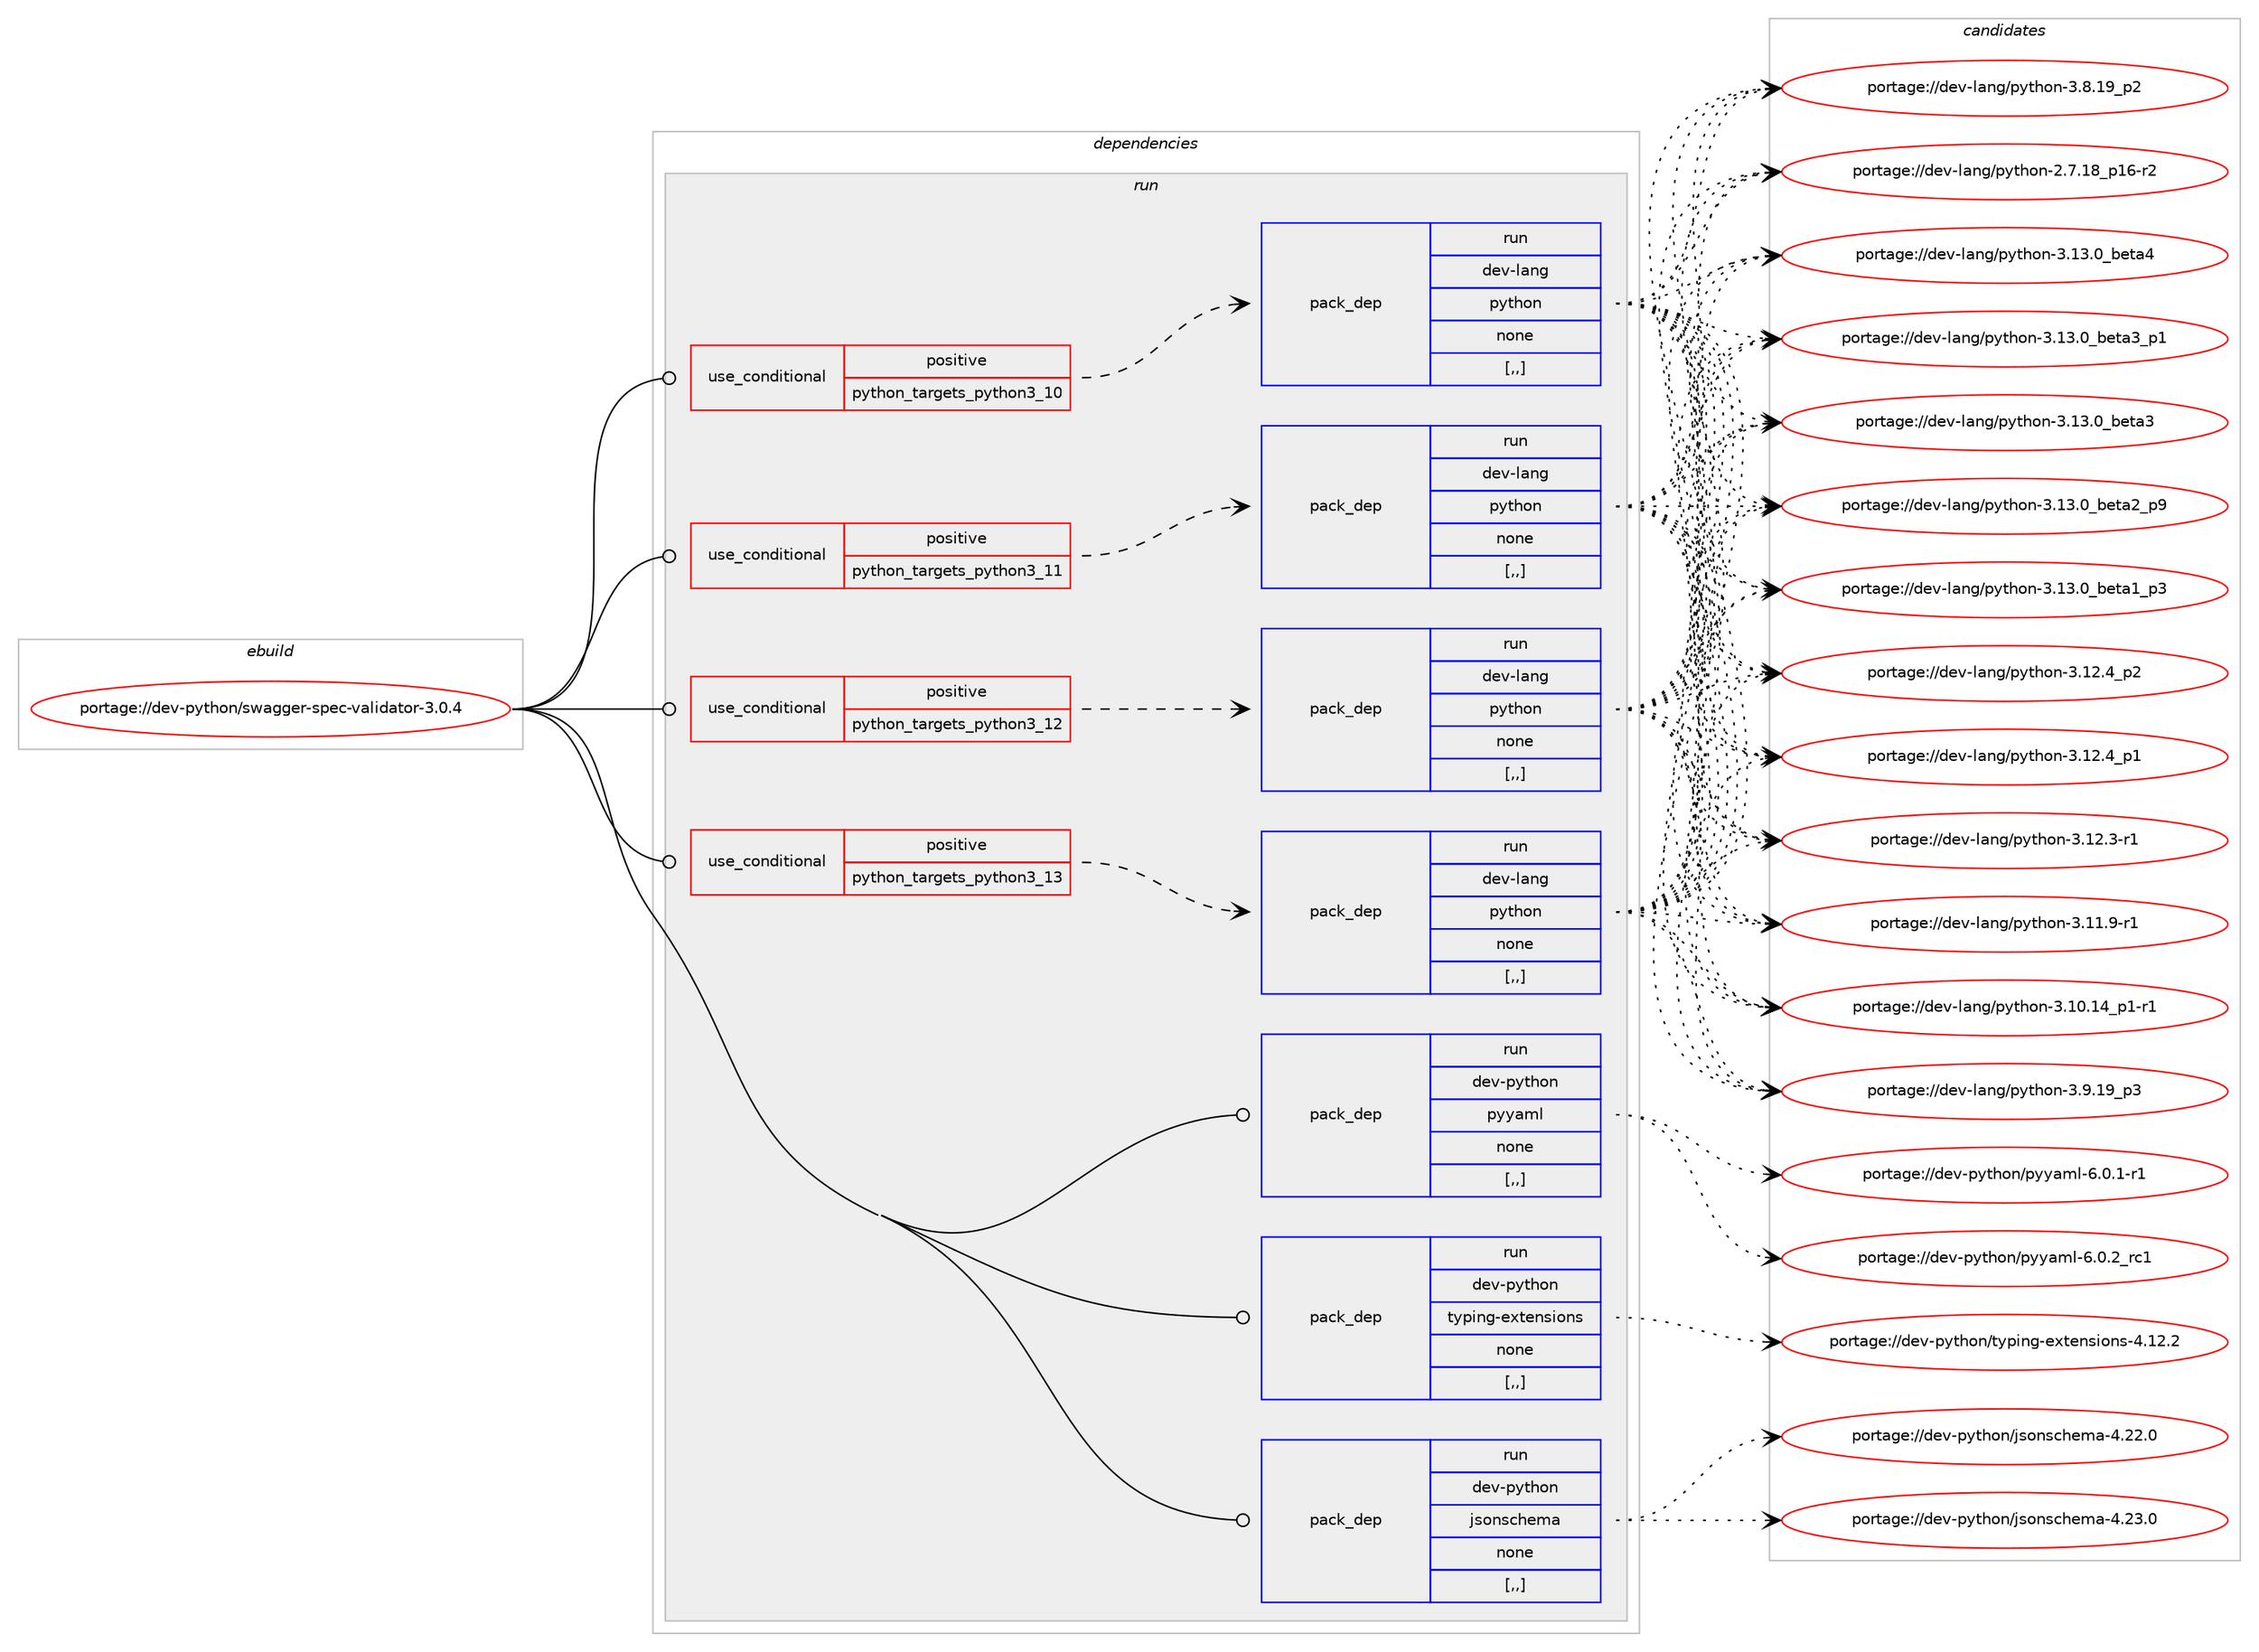 digraph prolog {

# *************
# Graph options
# *************

newrank=true;
concentrate=true;
compound=true;
graph [rankdir=LR,fontname=Helvetica,fontsize=10,ranksep=1.5];#, ranksep=2.5, nodesep=0.2];
edge  [arrowhead=vee];
node  [fontname=Helvetica,fontsize=10];

# **********
# The ebuild
# **********

subgraph cluster_leftcol {
color=gray;
label=<<i>ebuild</i>>;
id [label="portage://dev-python/swagger-spec-validator-3.0.4", color=red, width=4, href="../dev-python/swagger-spec-validator-3.0.4.svg"];
}

# ****************
# The dependencies
# ****************

subgraph cluster_midcol {
color=gray;
label=<<i>dependencies</i>>;
subgraph cluster_compile {
fillcolor="#eeeeee";
style=filled;
label=<<i>compile</i>>;
}
subgraph cluster_compileandrun {
fillcolor="#eeeeee";
style=filled;
label=<<i>compile and run</i>>;
}
subgraph cluster_run {
fillcolor="#eeeeee";
style=filled;
label=<<i>run</i>>;
subgraph cond40563 {
dependency165946 [label=<<TABLE BORDER="0" CELLBORDER="1" CELLSPACING="0" CELLPADDING="4"><TR><TD ROWSPAN="3" CELLPADDING="10">use_conditional</TD></TR><TR><TD>positive</TD></TR><TR><TD>python_targets_python3_10</TD></TR></TABLE>>, shape=none, color=red];
subgraph pack124107 {
dependency165947 [label=<<TABLE BORDER="0" CELLBORDER="1" CELLSPACING="0" CELLPADDING="4" WIDTH="220"><TR><TD ROWSPAN="6" CELLPADDING="30">pack_dep</TD></TR><TR><TD WIDTH="110">run</TD></TR><TR><TD>dev-lang</TD></TR><TR><TD>python</TD></TR><TR><TD>none</TD></TR><TR><TD>[,,]</TD></TR></TABLE>>, shape=none, color=blue];
}
dependency165946:e -> dependency165947:w [weight=20,style="dashed",arrowhead="vee"];
}
id:e -> dependency165946:w [weight=20,style="solid",arrowhead="odot"];
subgraph cond40564 {
dependency165948 [label=<<TABLE BORDER="0" CELLBORDER="1" CELLSPACING="0" CELLPADDING="4"><TR><TD ROWSPAN="3" CELLPADDING="10">use_conditional</TD></TR><TR><TD>positive</TD></TR><TR><TD>python_targets_python3_11</TD></TR></TABLE>>, shape=none, color=red];
subgraph pack124108 {
dependency165949 [label=<<TABLE BORDER="0" CELLBORDER="1" CELLSPACING="0" CELLPADDING="4" WIDTH="220"><TR><TD ROWSPAN="6" CELLPADDING="30">pack_dep</TD></TR><TR><TD WIDTH="110">run</TD></TR><TR><TD>dev-lang</TD></TR><TR><TD>python</TD></TR><TR><TD>none</TD></TR><TR><TD>[,,]</TD></TR></TABLE>>, shape=none, color=blue];
}
dependency165948:e -> dependency165949:w [weight=20,style="dashed",arrowhead="vee"];
}
id:e -> dependency165948:w [weight=20,style="solid",arrowhead="odot"];
subgraph cond40565 {
dependency165950 [label=<<TABLE BORDER="0" CELLBORDER="1" CELLSPACING="0" CELLPADDING="4"><TR><TD ROWSPAN="3" CELLPADDING="10">use_conditional</TD></TR><TR><TD>positive</TD></TR><TR><TD>python_targets_python3_12</TD></TR></TABLE>>, shape=none, color=red];
subgraph pack124109 {
dependency165951 [label=<<TABLE BORDER="0" CELLBORDER="1" CELLSPACING="0" CELLPADDING="4" WIDTH="220"><TR><TD ROWSPAN="6" CELLPADDING="30">pack_dep</TD></TR><TR><TD WIDTH="110">run</TD></TR><TR><TD>dev-lang</TD></TR><TR><TD>python</TD></TR><TR><TD>none</TD></TR><TR><TD>[,,]</TD></TR></TABLE>>, shape=none, color=blue];
}
dependency165950:e -> dependency165951:w [weight=20,style="dashed",arrowhead="vee"];
}
id:e -> dependency165950:w [weight=20,style="solid",arrowhead="odot"];
subgraph cond40566 {
dependency165952 [label=<<TABLE BORDER="0" CELLBORDER="1" CELLSPACING="0" CELLPADDING="4"><TR><TD ROWSPAN="3" CELLPADDING="10">use_conditional</TD></TR><TR><TD>positive</TD></TR><TR><TD>python_targets_python3_13</TD></TR></TABLE>>, shape=none, color=red];
subgraph pack124110 {
dependency165953 [label=<<TABLE BORDER="0" CELLBORDER="1" CELLSPACING="0" CELLPADDING="4" WIDTH="220"><TR><TD ROWSPAN="6" CELLPADDING="30">pack_dep</TD></TR><TR><TD WIDTH="110">run</TD></TR><TR><TD>dev-lang</TD></TR><TR><TD>python</TD></TR><TR><TD>none</TD></TR><TR><TD>[,,]</TD></TR></TABLE>>, shape=none, color=blue];
}
dependency165952:e -> dependency165953:w [weight=20,style="dashed",arrowhead="vee"];
}
id:e -> dependency165952:w [weight=20,style="solid",arrowhead="odot"];
subgraph pack124111 {
dependency165954 [label=<<TABLE BORDER="0" CELLBORDER="1" CELLSPACING="0" CELLPADDING="4" WIDTH="220"><TR><TD ROWSPAN="6" CELLPADDING="30">pack_dep</TD></TR><TR><TD WIDTH="110">run</TD></TR><TR><TD>dev-python</TD></TR><TR><TD>jsonschema</TD></TR><TR><TD>none</TD></TR><TR><TD>[,,]</TD></TR></TABLE>>, shape=none, color=blue];
}
id:e -> dependency165954:w [weight=20,style="solid",arrowhead="odot"];
subgraph pack124112 {
dependency165955 [label=<<TABLE BORDER="0" CELLBORDER="1" CELLSPACING="0" CELLPADDING="4" WIDTH="220"><TR><TD ROWSPAN="6" CELLPADDING="30">pack_dep</TD></TR><TR><TD WIDTH="110">run</TD></TR><TR><TD>dev-python</TD></TR><TR><TD>pyyaml</TD></TR><TR><TD>none</TD></TR><TR><TD>[,,]</TD></TR></TABLE>>, shape=none, color=blue];
}
id:e -> dependency165955:w [weight=20,style="solid",arrowhead="odot"];
subgraph pack124113 {
dependency165956 [label=<<TABLE BORDER="0" CELLBORDER="1" CELLSPACING="0" CELLPADDING="4" WIDTH="220"><TR><TD ROWSPAN="6" CELLPADDING="30">pack_dep</TD></TR><TR><TD WIDTH="110">run</TD></TR><TR><TD>dev-python</TD></TR><TR><TD>typing-extensions</TD></TR><TR><TD>none</TD></TR><TR><TD>[,,]</TD></TR></TABLE>>, shape=none, color=blue];
}
id:e -> dependency165956:w [weight=20,style="solid",arrowhead="odot"];
}
}

# **************
# The candidates
# **************

subgraph cluster_choices {
rank=same;
color=gray;
label=<<i>candidates</i>>;

subgraph choice124107 {
color=black;
nodesep=1;
choice1001011184510897110103471121211161041111104551464951464895981011169752 [label="portage://dev-lang/python-3.13.0_beta4", color=red, width=4,href="../dev-lang/python-3.13.0_beta4.svg"];
choice10010111845108971101034711212111610411111045514649514648959810111697519511249 [label="portage://dev-lang/python-3.13.0_beta3_p1", color=red, width=4,href="../dev-lang/python-3.13.0_beta3_p1.svg"];
choice1001011184510897110103471121211161041111104551464951464895981011169751 [label="portage://dev-lang/python-3.13.0_beta3", color=red, width=4,href="../dev-lang/python-3.13.0_beta3.svg"];
choice10010111845108971101034711212111610411111045514649514648959810111697509511257 [label="portage://dev-lang/python-3.13.0_beta2_p9", color=red, width=4,href="../dev-lang/python-3.13.0_beta2_p9.svg"];
choice10010111845108971101034711212111610411111045514649514648959810111697499511251 [label="portage://dev-lang/python-3.13.0_beta1_p3", color=red, width=4,href="../dev-lang/python-3.13.0_beta1_p3.svg"];
choice100101118451089711010347112121116104111110455146495046529511250 [label="portage://dev-lang/python-3.12.4_p2", color=red, width=4,href="../dev-lang/python-3.12.4_p2.svg"];
choice100101118451089711010347112121116104111110455146495046529511249 [label="portage://dev-lang/python-3.12.4_p1", color=red, width=4,href="../dev-lang/python-3.12.4_p1.svg"];
choice100101118451089711010347112121116104111110455146495046514511449 [label="portage://dev-lang/python-3.12.3-r1", color=red, width=4,href="../dev-lang/python-3.12.3-r1.svg"];
choice100101118451089711010347112121116104111110455146494946574511449 [label="portage://dev-lang/python-3.11.9-r1", color=red, width=4,href="../dev-lang/python-3.11.9-r1.svg"];
choice100101118451089711010347112121116104111110455146494846495295112494511449 [label="portage://dev-lang/python-3.10.14_p1-r1", color=red, width=4,href="../dev-lang/python-3.10.14_p1-r1.svg"];
choice100101118451089711010347112121116104111110455146574649579511251 [label="portage://dev-lang/python-3.9.19_p3", color=red, width=4,href="../dev-lang/python-3.9.19_p3.svg"];
choice100101118451089711010347112121116104111110455146564649579511250 [label="portage://dev-lang/python-3.8.19_p2", color=red, width=4,href="../dev-lang/python-3.8.19_p2.svg"];
choice100101118451089711010347112121116104111110455046554649569511249544511450 [label="portage://dev-lang/python-2.7.18_p16-r2", color=red, width=4,href="../dev-lang/python-2.7.18_p16-r2.svg"];
dependency165947:e -> choice1001011184510897110103471121211161041111104551464951464895981011169752:w [style=dotted,weight="100"];
dependency165947:e -> choice10010111845108971101034711212111610411111045514649514648959810111697519511249:w [style=dotted,weight="100"];
dependency165947:e -> choice1001011184510897110103471121211161041111104551464951464895981011169751:w [style=dotted,weight="100"];
dependency165947:e -> choice10010111845108971101034711212111610411111045514649514648959810111697509511257:w [style=dotted,weight="100"];
dependency165947:e -> choice10010111845108971101034711212111610411111045514649514648959810111697499511251:w [style=dotted,weight="100"];
dependency165947:e -> choice100101118451089711010347112121116104111110455146495046529511250:w [style=dotted,weight="100"];
dependency165947:e -> choice100101118451089711010347112121116104111110455146495046529511249:w [style=dotted,weight="100"];
dependency165947:e -> choice100101118451089711010347112121116104111110455146495046514511449:w [style=dotted,weight="100"];
dependency165947:e -> choice100101118451089711010347112121116104111110455146494946574511449:w [style=dotted,weight="100"];
dependency165947:e -> choice100101118451089711010347112121116104111110455146494846495295112494511449:w [style=dotted,weight="100"];
dependency165947:e -> choice100101118451089711010347112121116104111110455146574649579511251:w [style=dotted,weight="100"];
dependency165947:e -> choice100101118451089711010347112121116104111110455146564649579511250:w [style=dotted,weight="100"];
dependency165947:e -> choice100101118451089711010347112121116104111110455046554649569511249544511450:w [style=dotted,weight="100"];
}
subgraph choice124108 {
color=black;
nodesep=1;
choice1001011184510897110103471121211161041111104551464951464895981011169752 [label="portage://dev-lang/python-3.13.0_beta4", color=red, width=4,href="../dev-lang/python-3.13.0_beta4.svg"];
choice10010111845108971101034711212111610411111045514649514648959810111697519511249 [label="portage://dev-lang/python-3.13.0_beta3_p1", color=red, width=4,href="../dev-lang/python-3.13.0_beta3_p1.svg"];
choice1001011184510897110103471121211161041111104551464951464895981011169751 [label="portage://dev-lang/python-3.13.0_beta3", color=red, width=4,href="../dev-lang/python-3.13.0_beta3.svg"];
choice10010111845108971101034711212111610411111045514649514648959810111697509511257 [label="portage://dev-lang/python-3.13.0_beta2_p9", color=red, width=4,href="../dev-lang/python-3.13.0_beta2_p9.svg"];
choice10010111845108971101034711212111610411111045514649514648959810111697499511251 [label="portage://dev-lang/python-3.13.0_beta1_p3", color=red, width=4,href="../dev-lang/python-3.13.0_beta1_p3.svg"];
choice100101118451089711010347112121116104111110455146495046529511250 [label="portage://dev-lang/python-3.12.4_p2", color=red, width=4,href="../dev-lang/python-3.12.4_p2.svg"];
choice100101118451089711010347112121116104111110455146495046529511249 [label="portage://dev-lang/python-3.12.4_p1", color=red, width=4,href="../dev-lang/python-3.12.4_p1.svg"];
choice100101118451089711010347112121116104111110455146495046514511449 [label="portage://dev-lang/python-3.12.3-r1", color=red, width=4,href="../dev-lang/python-3.12.3-r1.svg"];
choice100101118451089711010347112121116104111110455146494946574511449 [label="portage://dev-lang/python-3.11.9-r1", color=red, width=4,href="../dev-lang/python-3.11.9-r1.svg"];
choice100101118451089711010347112121116104111110455146494846495295112494511449 [label="portage://dev-lang/python-3.10.14_p1-r1", color=red, width=4,href="../dev-lang/python-3.10.14_p1-r1.svg"];
choice100101118451089711010347112121116104111110455146574649579511251 [label="portage://dev-lang/python-3.9.19_p3", color=red, width=4,href="../dev-lang/python-3.9.19_p3.svg"];
choice100101118451089711010347112121116104111110455146564649579511250 [label="portage://dev-lang/python-3.8.19_p2", color=red, width=4,href="../dev-lang/python-3.8.19_p2.svg"];
choice100101118451089711010347112121116104111110455046554649569511249544511450 [label="portage://dev-lang/python-2.7.18_p16-r2", color=red, width=4,href="../dev-lang/python-2.7.18_p16-r2.svg"];
dependency165949:e -> choice1001011184510897110103471121211161041111104551464951464895981011169752:w [style=dotted,weight="100"];
dependency165949:e -> choice10010111845108971101034711212111610411111045514649514648959810111697519511249:w [style=dotted,weight="100"];
dependency165949:e -> choice1001011184510897110103471121211161041111104551464951464895981011169751:w [style=dotted,weight="100"];
dependency165949:e -> choice10010111845108971101034711212111610411111045514649514648959810111697509511257:w [style=dotted,weight="100"];
dependency165949:e -> choice10010111845108971101034711212111610411111045514649514648959810111697499511251:w [style=dotted,weight="100"];
dependency165949:e -> choice100101118451089711010347112121116104111110455146495046529511250:w [style=dotted,weight="100"];
dependency165949:e -> choice100101118451089711010347112121116104111110455146495046529511249:w [style=dotted,weight="100"];
dependency165949:e -> choice100101118451089711010347112121116104111110455146495046514511449:w [style=dotted,weight="100"];
dependency165949:e -> choice100101118451089711010347112121116104111110455146494946574511449:w [style=dotted,weight="100"];
dependency165949:e -> choice100101118451089711010347112121116104111110455146494846495295112494511449:w [style=dotted,weight="100"];
dependency165949:e -> choice100101118451089711010347112121116104111110455146574649579511251:w [style=dotted,weight="100"];
dependency165949:e -> choice100101118451089711010347112121116104111110455146564649579511250:w [style=dotted,weight="100"];
dependency165949:e -> choice100101118451089711010347112121116104111110455046554649569511249544511450:w [style=dotted,weight="100"];
}
subgraph choice124109 {
color=black;
nodesep=1;
choice1001011184510897110103471121211161041111104551464951464895981011169752 [label="portage://dev-lang/python-3.13.0_beta4", color=red, width=4,href="../dev-lang/python-3.13.0_beta4.svg"];
choice10010111845108971101034711212111610411111045514649514648959810111697519511249 [label="portage://dev-lang/python-3.13.0_beta3_p1", color=red, width=4,href="../dev-lang/python-3.13.0_beta3_p1.svg"];
choice1001011184510897110103471121211161041111104551464951464895981011169751 [label="portage://dev-lang/python-3.13.0_beta3", color=red, width=4,href="../dev-lang/python-3.13.0_beta3.svg"];
choice10010111845108971101034711212111610411111045514649514648959810111697509511257 [label="portage://dev-lang/python-3.13.0_beta2_p9", color=red, width=4,href="../dev-lang/python-3.13.0_beta2_p9.svg"];
choice10010111845108971101034711212111610411111045514649514648959810111697499511251 [label="portage://dev-lang/python-3.13.0_beta1_p3", color=red, width=4,href="../dev-lang/python-3.13.0_beta1_p3.svg"];
choice100101118451089711010347112121116104111110455146495046529511250 [label="portage://dev-lang/python-3.12.4_p2", color=red, width=4,href="../dev-lang/python-3.12.4_p2.svg"];
choice100101118451089711010347112121116104111110455146495046529511249 [label="portage://dev-lang/python-3.12.4_p1", color=red, width=4,href="../dev-lang/python-3.12.4_p1.svg"];
choice100101118451089711010347112121116104111110455146495046514511449 [label="portage://dev-lang/python-3.12.3-r1", color=red, width=4,href="../dev-lang/python-3.12.3-r1.svg"];
choice100101118451089711010347112121116104111110455146494946574511449 [label="portage://dev-lang/python-3.11.9-r1", color=red, width=4,href="../dev-lang/python-3.11.9-r1.svg"];
choice100101118451089711010347112121116104111110455146494846495295112494511449 [label="portage://dev-lang/python-3.10.14_p1-r1", color=red, width=4,href="../dev-lang/python-3.10.14_p1-r1.svg"];
choice100101118451089711010347112121116104111110455146574649579511251 [label="portage://dev-lang/python-3.9.19_p3", color=red, width=4,href="../dev-lang/python-3.9.19_p3.svg"];
choice100101118451089711010347112121116104111110455146564649579511250 [label="portage://dev-lang/python-3.8.19_p2", color=red, width=4,href="../dev-lang/python-3.8.19_p2.svg"];
choice100101118451089711010347112121116104111110455046554649569511249544511450 [label="portage://dev-lang/python-2.7.18_p16-r2", color=red, width=4,href="../dev-lang/python-2.7.18_p16-r2.svg"];
dependency165951:e -> choice1001011184510897110103471121211161041111104551464951464895981011169752:w [style=dotted,weight="100"];
dependency165951:e -> choice10010111845108971101034711212111610411111045514649514648959810111697519511249:w [style=dotted,weight="100"];
dependency165951:e -> choice1001011184510897110103471121211161041111104551464951464895981011169751:w [style=dotted,weight="100"];
dependency165951:e -> choice10010111845108971101034711212111610411111045514649514648959810111697509511257:w [style=dotted,weight="100"];
dependency165951:e -> choice10010111845108971101034711212111610411111045514649514648959810111697499511251:w [style=dotted,weight="100"];
dependency165951:e -> choice100101118451089711010347112121116104111110455146495046529511250:w [style=dotted,weight="100"];
dependency165951:e -> choice100101118451089711010347112121116104111110455146495046529511249:w [style=dotted,weight="100"];
dependency165951:e -> choice100101118451089711010347112121116104111110455146495046514511449:w [style=dotted,weight="100"];
dependency165951:e -> choice100101118451089711010347112121116104111110455146494946574511449:w [style=dotted,weight="100"];
dependency165951:e -> choice100101118451089711010347112121116104111110455146494846495295112494511449:w [style=dotted,weight="100"];
dependency165951:e -> choice100101118451089711010347112121116104111110455146574649579511251:w [style=dotted,weight="100"];
dependency165951:e -> choice100101118451089711010347112121116104111110455146564649579511250:w [style=dotted,weight="100"];
dependency165951:e -> choice100101118451089711010347112121116104111110455046554649569511249544511450:w [style=dotted,weight="100"];
}
subgraph choice124110 {
color=black;
nodesep=1;
choice1001011184510897110103471121211161041111104551464951464895981011169752 [label="portage://dev-lang/python-3.13.0_beta4", color=red, width=4,href="../dev-lang/python-3.13.0_beta4.svg"];
choice10010111845108971101034711212111610411111045514649514648959810111697519511249 [label="portage://dev-lang/python-3.13.0_beta3_p1", color=red, width=4,href="../dev-lang/python-3.13.0_beta3_p1.svg"];
choice1001011184510897110103471121211161041111104551464951464895981011169751 [label="portage://dev-lang/python-3.13.0_beta3", color=red, width=4,href="../dev-lang/python-3.13.0_beta3.svg"];
choice10010111845108971101034711212111610411111045514649514648959810111697509511257 [label="portage://dev-lang/python-3.13.0_beta2_p9", color=red, width=4,href="../dev-lang/python-3.13.0_beta2_p9.svg"];
choice10010111845108971101034711212111610411111045514649514648959810111697499511251 [label="portage://dev-lang/python-3.13.0_beta1_p3", color=red, width=4,href="../dev-lang/python-3.13.0_beta1_p3.svg"];
choice100101118451089711010347112121116104111110455146495046529511250 [label="portage://dev-lang/python-3.12.4_p2", color=red, width=4,href="../dev-lang/python-3.12.4_p2.svg"];
choice100101118451089711010347112121116104111110455146495046529511249 [label="portage://dev-lang/python-3.12.4_p1", color=red, width=4,href="../dev-lang/python-3.12.4_p1.svg"];
choice100101118451089711010347112121116104111110455146495046514511449 [label="portage://dev-lang/python-3.12.3-r1", color=red, width=4,href="../dev-lang/python-3.12.3-r1.svg"];
choice100101118451089711010347112121116104111110455146494946574511449 [label="portage://dev-lang/python-3.11.9-r1", color=red, width=4,href="../dev-lang/python-3.11.9-r1.svg"];
choice100101118451089711010347112121116104111110455146494846495295112494511449 [label="portage://dev-lang/python-3.10.14_p1-r1", color=red, width=4,href="../dev-lang/python-3.10.14_p1-r1.svg"];
choice100101118451089711010347112121116104111110455146574649579511251 [label="portage://dev-lang/python-3.9.19_p3", color=red, width=4,href="../dev-lang/python-3.9.19_p3.svg"];
choice100101118451089711010347112121116104111110455146564649579511250 [label="portage://dev-lang/python-3.8.19_p2", color=red, width=4,href="../dev-lang/python-3.8.19_p2.svg"];
choice100101118451089711010347112121116104111110455046554649569511249544511450 [label="portage://dev-lang/python-2.7.18_p16-r2", color=red, width=4,href="../dev-lang/python-2.7.18_p16-r2.svg"];
dependency165953:e -> choice1001011184510897110103471121211161041111104551464951464895981011169752:w [style=dotted,weight="100"];
dependency165953:e -> choice10010111845108971101034711212111610411111045514649514648959810111697519511249:w [style=dotted,weight="100"];
dependency165953:e -> choice1001011184510897110103471121211161041111104551464951464895981011169751:w [style=dotted,weight="100"];
dependency165953:e -> choice10010111845108971101034711212111610411111045514649514648959810111697509511257:w [style=dotted,weight="100"];
dependency165953:e -> choice10010111845108971101034711212111610411111045514649514648959810111697499511251:w [style=dotted,weight="100"];
dependency165953:e -> choice100101118451089711010347112121116104111110455146495046529511250:w [style=dotted,weight="100"];
dependency165953:e -> choice100101118451089711010347112121116104111110455146495046529511249:w [style=dotted,weight="100"];
dependency165953:e -> choice100101118451089711010347112121116104111110455146495046514511449:w [style=dotted,weight="100"];
dependency165953:e -> choice100101118451089711010347112121116104111110455146494946574511449:w [style=dotted,weight="100"];
dependency165953:e -> choice100101118451089711010347112121116104111110455146494846495295112494511449:w [style=dotted,weight="100"];
dependency165953:e -> choice100101118451089711010347112121116104111110455146574649579511251:w [style=dotted,weight="100"];
dependency165953:e -> choice100101118451089711010347112121116104111110455146564649579511250:w [style=dotted,weight="100"];
dependency165953:e -> choice100101118451089711010347112121116104111110455046554649569511249544511450:w [style=dotted,weight="100"];
}
subgraph choice124111 {
color=black;
nodesep=1;
choice1001011184511212111610411111047106115111110115991041011099745524650514648 [label="portage://dev-python/jsonschema-4.23.0", color=red, width=4,href="../dev-python/jsonschema-4.23.0.svg"];
choice1001011184511212111610411111047106115111110115991041011099745524650504648 [label="portage://dev-python/jsonschema-4.22.0", color=red, width=4,href="../dev-python/jsonschema-4.22.0.svg"];
dependency165954:e -> choice1001011184511212111610411111047106115111110115991041011099745524650514648:w [style=dotted,weight="100"];
dependency165954:e -> choice1001011184511212111610411111047106115111110115991041011099745524650504648:w [style=dotted,weight="100"];
}
subgraph choice124112 {
color=black;
nodesep=1;
choice100101118451121211161041111104711212112197109108455446484650951149949 [label="portage://dev-python/pyyaml-6.0.2_rc1", color=red, width=4,href="../dev-python/pyyaml-6.0.2_rc1.svg"];
choice1001011184511212111610411111047112121121971091084554464846494511449 [label="portage://dev-python/pyyaml-6.0.1-r1", color=red, width=4,href="../dev-python/pyyaml-6.0.1-r1.svg"];
dependency165955:e -> choice100101118451121211161041111104711212112197109108455446484650951149949:w [style=dotted,weight="100"];
dependency165955:e -> choice1001011184511212111610411111047112121121971091084554464846494511449:w [style=dotted,weight="100"];
}
subgraph choice124113 {
color=black;
nodesep=1;
choice10010111845112121116104111110471161211121051101034510112011610111011510511111011545524649504650 [label="portage://dev-python/typing-extensions-4.12.2", color=red, width=4,href="../dev-python/typing-extensions-4.12.2.svg"];
dependency165956:e -> choice10010111845112121116104111110471161211121051101034510112011610111011510511111011545524649504650:w [style=dotted,weight="100"];
}
}

}
